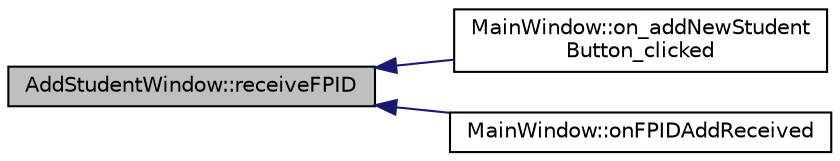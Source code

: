 digraph "AddStudentWindow::receiveFPID"
{
  edge [fontname="Helvetica",fontsize="10",labelfontname="Helvetica",labelfontsize="10"];
  node [fontname="Helvetica",fontsize="10",shape=record];
  rankdir="LR";
  Node1 [label="AddStudentWindow::receiveFPID",height=0.2,width=0.4,color="black", fillcolor="grey75", style="filled", fontcolor="black"];
  Node1 -> Node2 [dir="back",color="midnightblue",fontsize="10",style="solid",fontname="Helvetica"];
  Node2 [label="MainWindow::on_addNewStudent\lButton_clicked",height=0.2,width=0.4,color="black", fillcolor="white", style="filled",URL="$class_main_window.html#aaf19111b868ab633946d093bf0c2eb76",tooltip="Open add student window when button is clicked. "];
  Node1 -> Node3 [dir="back",color="midnightblue",fontsize="10",style="solid",fontname="Helvetica"];
  Node3 [label="MainWindow::onFPIDAddReceived",height=0.2,width=0.4,color="black", fillcolor="white", style="filled",URL="$class_main_window.html#a48b5324cb6ef02b6153ef22da4304fe2",tooltip="Triggered when add student window is opened, fingerprint sensor will switch to add mode and emit fpID..."];
}
